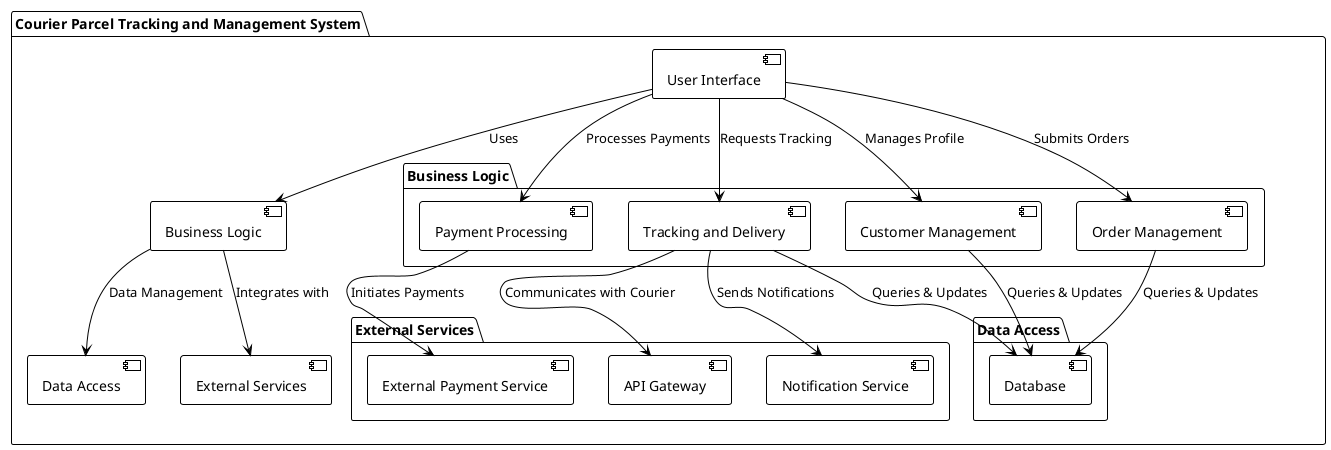 @startuml CourierManagementSystem
!theme plain

package "Courier Parcel Tracking and Management System" {

    component [User Interface] as UI
    component [Business Logic] as BL
    component [Data Access] as DA
    component [External Services] as ES

    UI --> BL : Uses
    BL --> DA : Data Management
    BL --> ES : Integrates with

    package "Business Logic" {
        [Order Management] as OM
        [Payment Processing] as PP
        [Tracking and Delivery] as TD
        [Customer Management] as CM
    }

    package "External Services" {
        [API Gateway] as AG
        [Notification Service] as NS
        [External Payment Service] as EPS
    }

    package "Data Access" {
        [Database] as DB
    }

    UI --> OM : Submits Orders
    UI --> TD : Requests Tracking
    UI --> CM : Manages Profile
    UI --> PP : Processes Payments

    OM --> DB : Queries & Updates
    PP --> EPS : Initiates Payments
    TD --> DB : Queries & Updates
    CM --> DB : Queries & Updates

    TD --> NS : Sends Notifications
    TD --> AG : Communicates with Courier
}

@enduml
